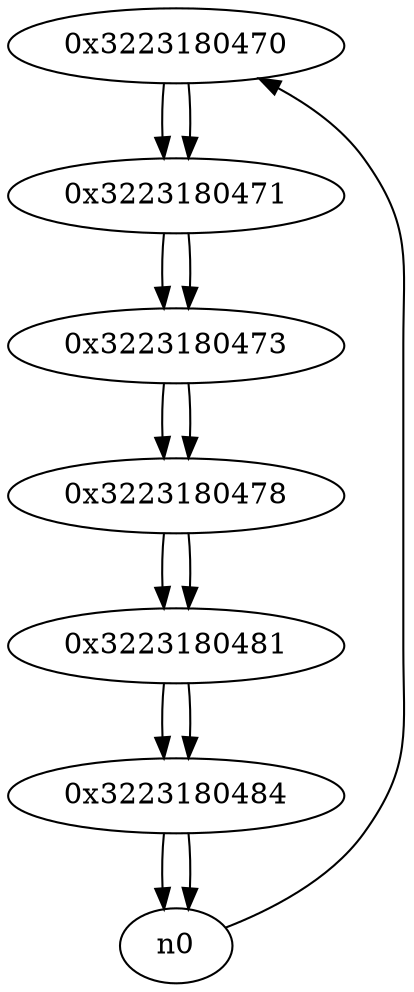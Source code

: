 digraph G{
/* nodes */
  n1 [label="0x3223180470"]
  n2 [label="0x3223180471"]
  n3 [label="0x3223180473"]
  n4 [label="0x3223180478"]
  n5 [label="0x3223180481"]
  n6 [label="0x3223180484"]
/* edges */
n1 -> n2;
n0 -> n1;
n2 -> n3;
n1 -> n2;
n3 -> n4;
n2 -> n3;
n4 -> n5;
n3 -> n4;
n5 -> n6;
n4 -> n5;
n6 -> n0;
n6 -> n0;
n5 -> n6;
}
